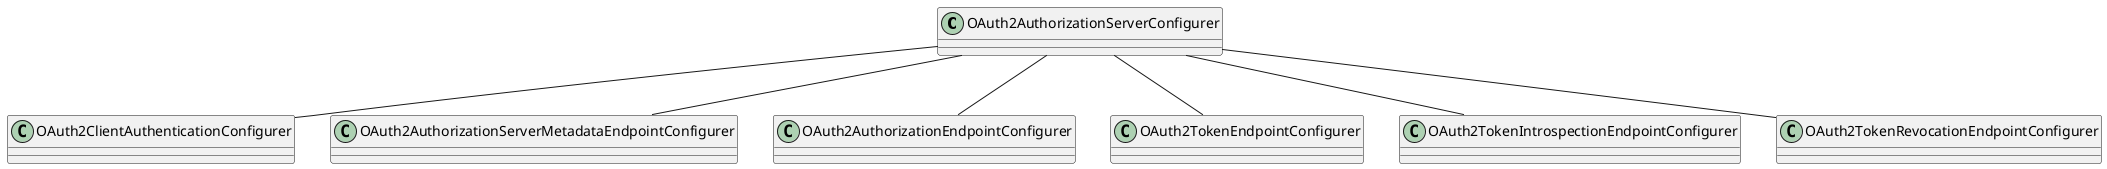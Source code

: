@startuml
OAuth2AuthorizationServerConfigurer -- OAuth2ClientAuthenticationConfigurer
OAuth2AuthorizationServerConfigurer -- OAuth2AuthorizationServerMetadataEndpointConfigurer
OAuth2AuthorizationServerConfigurer -- OAuth2AuthorizationEndpointConfigurer
OAuth2AuthorizationServerConfigurer -- OAuth2TokenEndpointConfigurer
OAuth2AuthorizationServerConfigurer -- OAuth2TokenIntrospectionEndpointConfigurer
OAuth2AuthorizationServerConfigurer -- OAuth2TokenRevocationEndpointConfigurer


@enduml